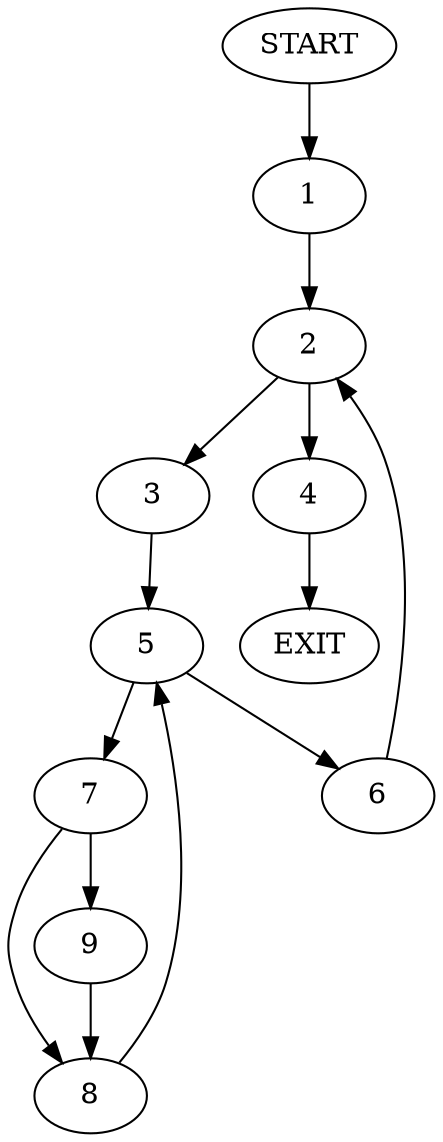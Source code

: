 digraph {
0 [label="START"]
10 [label="EXIT"]
0 -> 1
1 -> 2
2 -> 3
2 -> 4
3 -> 5
4 -> 10
5 -> 6
5 -> 7
6 -> 2
7 -> 8
7 -> 9
9 -> 8
8 -> 5
}
